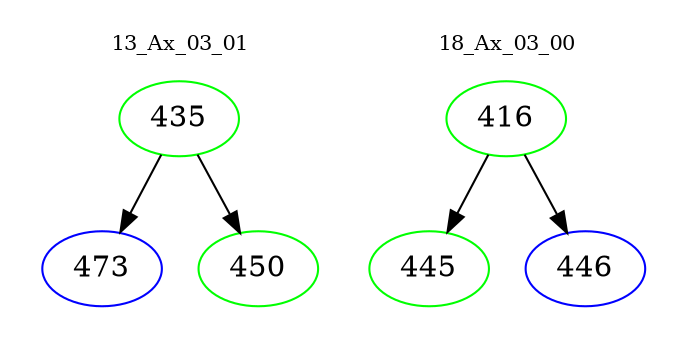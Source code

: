 digraph{
subgraph cluster_0 {
color = white
label = "13_Ax_03_01";
fontsize=10;
T0_435 [label="435", color="green"]
T0_435 -> T0_473 [color="black"]
T0_473 [label="473", color="blue"]
T0_435 -> T0_450 [color="black"]
T0_450 [label="450", color="green"]
}
subgraph cluster_1 {
color = white
label = "18_Ax_03_00";
fontsize=10;
T1_416 [label="416", color="green"]
T1_416 -> T1_445 [color="black"]
T1_445 [label="445", color="green"]
T1_416 -> T1_446 [color="black"]
T1_446 [label="446", color="blue"]
}
}

